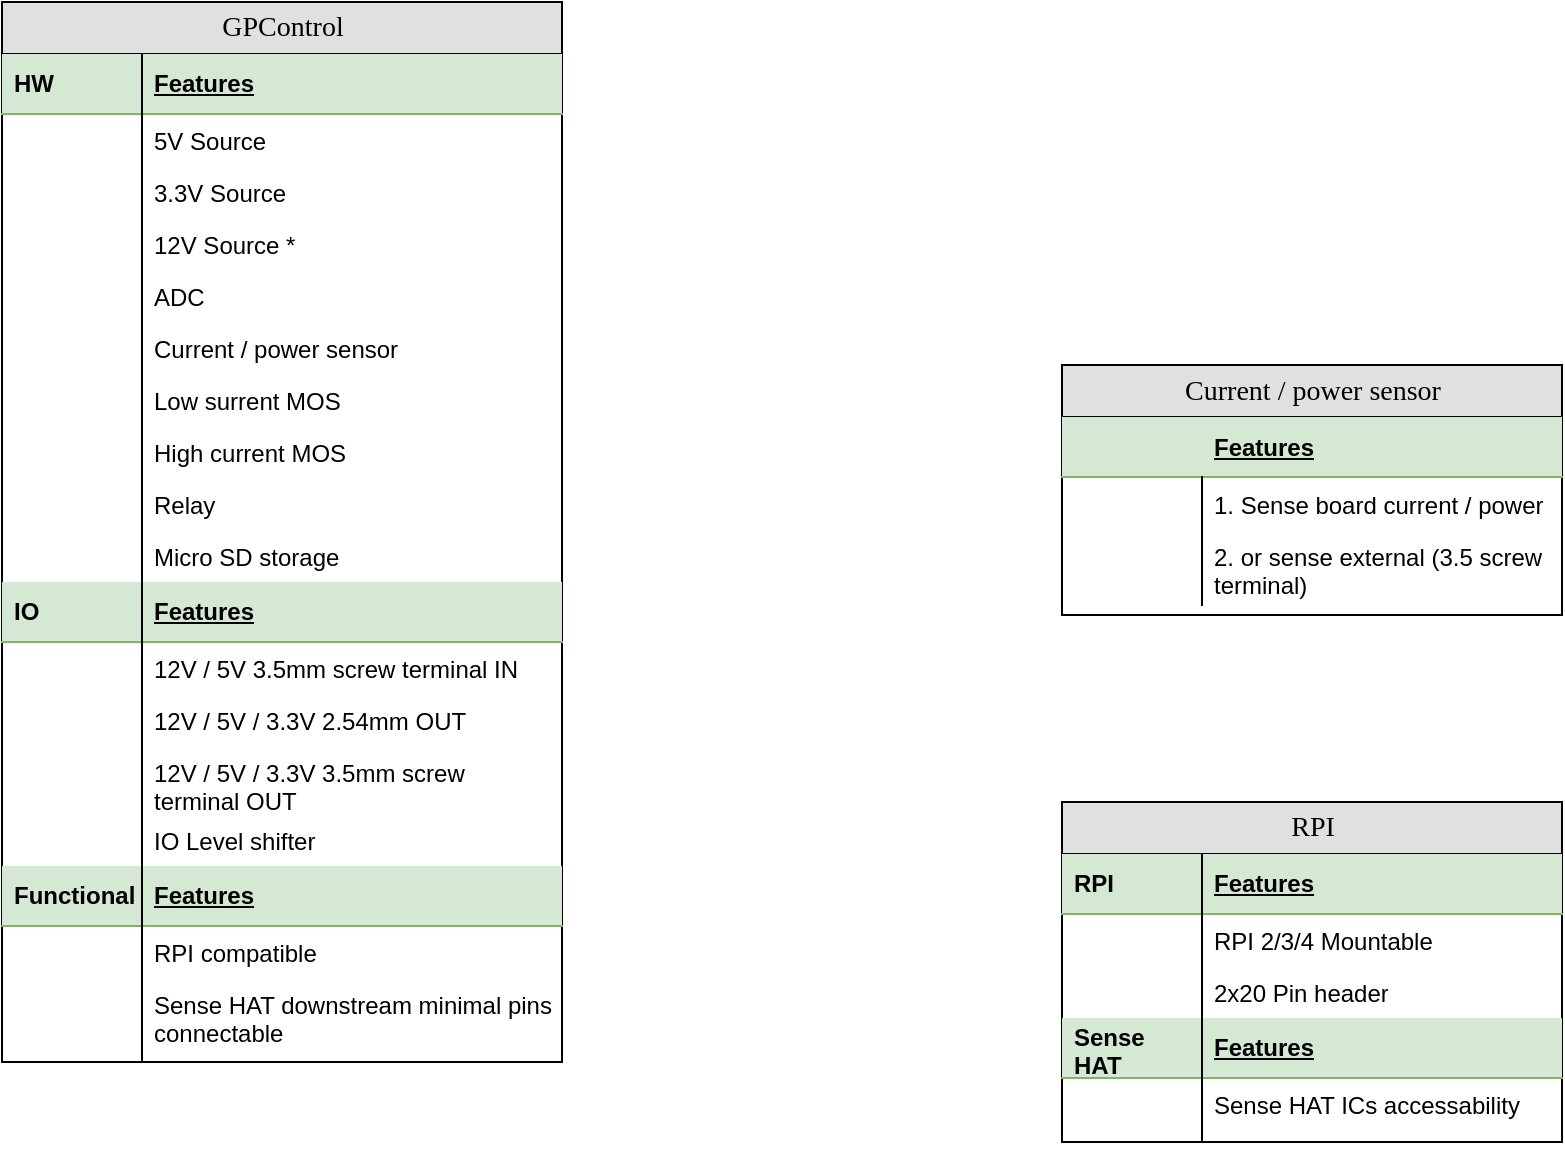<mxfile version="20.2.3" type="device"><diagram name="Page-1" id="e56a1550-8fbb-45ad-956c-1786394a9013"><mxGraphModel dx="1102" dy="929" grid="1" gridSize="10" guides="1" tooltips="1" connect="1" arrows="1" fold="1" page="1" pageScale="1" pageWidth="1100" pageHeight="850" background="none" math="0" shadow="0"><root><mxCell id="0"/><mxCell id="1" parent="0"/><mxCell id="2e49270ec7c68f3f-30" value="GPControl" style="swimlane;html=1;fontStyle=0;childLayout=stackLayout;horizontal=1;startSize=26;fillColor=#e0e0e0;horizontalStack=0;resizeParent=1;resizeLast=0;collapsible=1;marginBottom=0;swimlaneFillColor=#ffffff;align=center;rounded=0;shadow=0;comic=0;labelBackgroundColor=none;strokeWidth=1;fontFamily=Verdana;fontSize=14" parent="1" vertex="1"><mxGeometry x="180" y="150" width="280" height="530" as="geometry"/></mxCell><mxCell id="2e49270ec7c68f3f-31" value="&lt;blockquote style=&quot;margin: 0 0 0 40px; border: none; padding: 0px;&quot;&gt;Features&lt;/blockquote&gt;" style="shape=partialRectangle;top=0;left=0;right=0;bottom=1;html=1;align=left;verticalAlign=middle;fillColor=#d5e8d4;spacingLeft=34;spacingRight=4;whiteSpace=wrap;overflow=hidden;rotatable=0;points=[[0,0.5],[1,0.5]];portConstraint=eastwest;dropTarget=0;fontStyle=5;strokeColor=#82b366;" parent="2e49270ec7c68f3f-30" vertex="1"><mxGeometry y="26" width="280" height="30" as="geometry"/></mxCell><mxCell id="2e49270ec7c68f3f-32" value="HW" style="shape=partialRectangle;top=0;left=0;bottom=0;html=1;fillColor=none;align=left;verticalAlign=middle;spacingLeft=4;spacingRight=4;whiteSpace=wrap;overflow=hidden;rotatable=0;points=[];portConstraint=eastwest;part=1;fontStyle=1" parent="2e49270ec7c68f3f-31" vertex="1" connectable="0"><mxGeometry width="70" height="30" as="geometry"/></mxCell><mxCell id="gdCNTryQoxBGyvjblo0V-12" value="&lt;blockquote style=&quot;margin: 0 0 0 40px; border: none; padding: 0px;&quot;&gt;5V&amp;nbsp;&lt;span style=&quot;background-color: initial;&quot;&gt;Source&lt;/span&gt;&lt;/blockquote&gt;" style="shape=partialRectangle;top=0;left=0;right=0;bottom=0;html=1;align=left;verticalAlign=top;fillColor=none;spacingLeft=34;spacingRight=4;whiteSpace=wrap;overflow=hidden;rotatable=0;points=[[0,0.5],[1,0.5]];portConstraint=eastwest;dropTarget=0;" parent="2e49270ec7c68f3f-30" vertex="1"><mxGeometry y="56" width="280" height="26" as="geometry"/></mxCell><mxCell id="gdCNTryQoxBGyvjblo0V-13" value="" style="shape=partialRectangle;top=0;left=0;bottom=0;html=1;fillColor=none;align=left;verticalAlign=top;spacingLeft=4;spacingRight=4;whiteSpace=wrap;overflow=hidden;rotatable=0;points=[];portConstraint=eastwest;part=1;" parent="gdCNTryQoxBGyvjblo0V-12" vertex="1" connectable="0"><mxGeometry width="70" height="26" as="geometry"/></mxCell><mxCell id="gdCNTryQoxBGyvjblo0V-14" value="&lt;blockquote style=&quot;margin: 0 0 0 40px; border: none; padding: 0px;&quot;&gt;3.3V&amp;nbsp;&lt;span style=&quot;background-color: initial;&quot;&gt;Source&lt;/span&gt;&lt;/blockquote&gt;" style="shape=partialRectangle;top=0;left=0;right=0;bottom=0;html=1;align=left;verticalAlign=top;fillColor=none;spacingLeft=34;spacingRight=4;whiteSpace=wrap;overflow=hidden;rotatable=0;points=[[0,0.5],[1,0.5]];portConstraint=eastwest;dropTarget=0;" parent="2e49270ec7c68f3f-30" vertex="1"><mxGeometry y="82" width="280" height="26" as="geometry"/></mxCell><mxCell id="gdCNTryQoxBGyvjblo0V-15" value="" style="shape=partialRectangle;top=0;left=0;bottom=0;html=1;fillColor=none;align=left;verticalAlign=top;spacingLeft=4;spacingRight=4;whiteSpace=wrap;overflow=hidden;rotatable=0;points=[];portConstraint=eastwest;part=1;" parent="gdCNTryQoxBGyvjblo0V-14" vertex="1" connectable="0"><mxGeometry width="70" height="26" as="geometry"/></mxCell><mxCell id="gdCNTryQoxBGyvjblo0V-10" value="&lt;blockquote style=&quot;margin: 0 0 0 40px; border: none; padding: 0px;&quot;&gt;12V Source *&lt;/blockquote&gt;" style="shape=partialRectangle;top=0;left=0;right=0;bottom=0;html=1;align=left;verticalAlign=top;fillColor=none;spacingLeft=34;spacingRight=4;whiteSpace=wrap;overflow=hidden;rotatable=0;points=[[0,0.5],[1,0.5]];portConstraint=eastwest;dropTarget=0;" parent="2e49270ec7c68f3f-30" vertex="1"><mxGeometry y="108" width="280" height="26" as="geometry"/></mxCell><mxCell id="gdCNTryQoxBGyvjblo0V-11" value="" style="shape=partialRectangle;top=0;left=0;bottom=0;html=1;fillColor=none;align=left;verticalAlign=top;spacingLeft=4;spacingRight=4;whiteSpace=wrap;overflow=hidden;rotatable=0;points=[];portConstraint=eastwest;part=1;" parent="gdCNTryQoxBGyvjblo0V-10" vertex="1" connectable="0"><mxGeometry width="70" height="26" as="geometry"/></mxCell><mxCell id="gdCNTryQoxBGyvjblo0V-72" value="&lt;blockquote style=&quot;margin: 0 0 0 40px; border: none; padding: 0px;&quot;&gt;ADC&lt;/blockquote&gt;" style="shape=partialRectangle;top=0;left=0;right=0;bottom=0;html=1;align=left;verticalAlign=top;fillColor=none;spacingLeft=34;spacingRight=4;whiteSpace=wrap;overflow=hidden;rotatable=0;points=[[0,0.5],[1,0.5]];portConstraint=eastwest;dropTarget=0;" parent="2e49270ec7c68f3f-30" vertex="1"><mxGeometry y="134" width="280" height="26" as="geometry"/></mxCell><mxCell id="gdCNTryQoxBGyvjblo0V-73" value="" style="shape=partialRectangle;top=0;left=0;bottom=0;html=1;fillColor=none;align=left;verticalAlign=top;spacingLeft=4;spacingRight=4;whiteSpace=wrap;overflow=hidden;rotatable=0;points=[];portConstraint=eastwest;part=1;" parent="gdCNTryQoxBGyvjblo0V-72" vertex="1" connectable="0"><mxGeometry width="70" height="26" as="geometry"/></mxCell><mxCell id="2e49270ec7c68f3f-33" value="&lt;blockquote style=&quot;margin: 0 0 0 40px; border: none; padding: 0px;&quot;&gt;Current / power sensor&lt;/blockquote&gt;" style="shape=partialRectangle;top=0;left=0;right=0;bottom=0;html=1;align=left;verticalAlign=top;fillColor=none;spacingLeft=34;spacingRight=4;whiteSpace=wrap;overflow=hidden;rotatable=0;points=[[0,0.5],[1,0.5]];portConstraint=eastwest;dropTarget=0;" parent="2e49270ec7c68f3f-30" vertex="1"><mxGeometry y="160" width="280" height="26" as="geometry"/></mxCell><mxCell id="2e49270ec7c68f3f-34" value="" style="shape=partialRectangle;top=0;left=0;bottom=0;html=1;fillColor=none;align=left;verticalAlign=top;spacingLeft=4;spacingRight=4;whiteSpace=wrap;overflow=hidden;rotatable=0;points=[];portConstraint=eastwest;part=1;" parent="2e49270ec7c68f3f-33" vertex="1" connectable="0"><mxGeometry width="70" height="26" as="geometry"/></mxCell><mxCell id="2e49270ec7c68f3f-35" value="&lt;blockquote style=&quot;margin: 0 0 0 40px; border: none; padding: 0px;&quot;&gt;Low surrent MOS&lt;/blockquote&gt;" style="shape=partialRectangle;top=0;left=0;right=0;bottom=0;html=1;align=left;verticalAlign=top;fillColor=none;spacingLeft=34;spacingRight=4;whiteSpace=wrap;overflow=hidden;rotatable=0;points=[[0,0.5],[1,0.5]];portConstraint=eastwest;dropTarget=0;" parent="2e49270ec7c68f3f-30" vertex="1"><mxGeometry y="186" width="280" height="26" as="geometry"/></mxCell><mxCell id="2e49270ec7c68f3f-36" value="" style="shape=partialRectangle;top=0;left=0;bottom=0;html=1;fillColor=none;align=left;verticalAlign=top;spacingLeft=4;spacingRight=4;whiteSpace=wrap;overflow=hidden;rotatable=0;points=[];portConstraint=eastwest;part=1;" parent="2e49270ec7c68f3f-35" vertex="1" connectable="0"><mxGeometry width="70" height="26" as="geometry"/></mxCell><mxCell id="2e49270ec7c68f3f-37" value="&lt;blockquote style=&quot;margin: 0 0 0 40px; border: none; padding: 0px;&quot;&gt;High current MOS&lt;/blockquote&gt;" style="shape=partialRectangle;top=0;left=0;right=0;bottom=0;html=1;align=left;verticalAlign=top;fillColor=none;spacingLeft=34;spacingRight=4;whiteSpace=wrap;overflow=hidden;rotatable=0;points=[[0,0.5],[1,0.5]];portConstraint=eastwest;dropTarget=0;" parent="2e49270ec7c68f3f-30" vertex="1"><mxGeometry y="212" width="280" height="26" as="geometry"/></mxCell><mxCell id="2e49270ec7c68f3f-38" value="" style="shape=partialRectangle;top=0;left=0;bottom=0;html=1;fillColor=none;align=left;verticalAlign=top;spacingLeft=4;spacingRight=4;whiteSpace=wrap;overflow=hidden;rotatable=0;points=[];portConstraint=eastwest;part=1;" parent="2e49270ec7c68f3f-37" vertex="1" connectable="0"><mxGeometry width="70" height="26" as="geometry"/></mxCell><mxCell id="gdCNTryQoxBGyvjblo0V-18" value="&lt;blockquote style=&quot;margin: 0 0 0 40px; border: none; padding: 0px;&quot;&gt;Relay&lt;/blockquote&gt;" style="shape=partialRectangle;top=0;left=0;right=0;bottom=0;html=1;align=left;verticalAlign=top;fillColor=none;spacingLeft=34;spacingRight=4;whiteSpace=wrap;overflow=hidden;rotatable=0;points=[[0,0.5],[1,0.5]];portConstraint=eastwest;dropTarget=0;" parent="2e49270ec7c68f3f-30" vertex="1"><mxGeometry y="238" width="280" height="26" as="geometry"/></mxCell><mxCell id="gdCNTryQoxBGyvjblo0V-19" value="" style="shape=partialRectangle;top=0;left=0;bottom=0;html=1;fillColor=none;align=left;verticalAlign=top;spacingLeft=4;spacingRight=4;whiteSpace=wrap;overflow=hidden;rotatable=0;points=[];portConstraint=eastwest;part=1;" parent="gdCNTryQoxBGyvjblo0V-18" vertex="1" connectable="0"><mxGeometry width="70" height="26" as="geometry"/></mxCell><mxCell id="gdCNTryQoxBGyvjblo0V-20" value="&lt;blockquote style=&quot;margin: 0 0 0 40px; border: none; padding: 0px;&quot;&gt;Micro SD storage&lt;/blockquote&gt;" style="shape=partialRectangle;top=0;left=0;right=0;bottom=0;html=1;align=left;verticalAlign=top;fillColor=none;spacingLeft=34;spacingRight=4;whiteSpace=wrap;overflow=hidden;rotatable=0;points=[[0,0.5],[1,0.5]];portConstraint=eastwest;dropTarget=0;" parent="2e49270ec7c68f3f-30" vertex="1"><mxGeometry y="264" width="280" height="26" as="geometry"/></mxCell><mxCell id="gdCNTryQoxBGyvjblo0V-21" value="" style="shape=partialRectangle;top=0;left=0;bottom=0;html=1;fillColor=none;align=left;verticalAlign=top;spacingLeft=4;spacingRight=4;whiteSpace=wrap;overflow=hidden;rotatable=0;points=[];portConstraint=eastwest;part=1;" parent="gdCNTryQoxBGyvjblo0V-20" vertex="1" connectable="0"><mxGeometry width="70" height="26" as="geometry"/></mxCell><mxCell id="gdCNTryQoxBGyvjblo0V-47" value="&lt;blockquote style=&quot;margin: 0 0 0 40px; border: none; padding: 0px;&quot;&gt;Features&lt;/blockquote&gt;" style="shape=partialRectangle;top=0;left=0;right=0;bottom=1;html=1;align=left;verticalAlign=middle;spacingLeft=34;spacingRight=4;whiteSpace=wrap;overflow=hidden;rotatable=0;points=[[0,0.5],[1,0.5]];portConstraint=eastwest;dropTarget=0;fontStyle=5;sketch=0;shadow=0;fillColor=#d5e8d4;strokeColor=#82b366;" parent="2e49270ec7c68f3f-30" vertex="1"><mxGeometry y="290" width="280" height="30" as="geometry"/></mxCell><mxCell id="gdCNTryQoxBGyvjblo0V-48" value="IO" style="shape=partialRectangle;top=0;left=0;bottom=0;html=1;fillColor=none;align=left;verticalAlign=middle;spacingLeft=4;spacingRight=4;whiteSpace=wrap;overflow=hidden;rotatable=0;points=[];portConstraint=eastwest;part=1;fontStyle=1" parent="gdCNTryQoxBGyvjblo0V-47" vertex="1" connectable="0"><mxGeometry width="70" height="30" as="geometry"/></mxCell><mxCell id="gdCNTryQoxBGyvjblo0V-53" value="&lt;blockquote style=&quot;margin: 0 0 0 40px; border: none; padding: 0px;&quot;&gt;12V / 5V 3.5mm screw terminal IN&lt;/blockquote&gt;" style="shape=partialRectangle;top=0;left=0;right=0;bottom=0;html=1;align=left;verticalAlign=top;fillColor=none;spacingLeft=34;spacingRight=4;whiteSpace=wrap;overflow=hidden;rotatable=0;points=[[0,0.5],[1,0.5]];portConstraint=eastwest;dropTarget=0;" parent="2e49270ec7c68f3f-30" vertex="1"><mxGeometry y="320" width="280" height="26" as="geometry"/></mxCell><mxCell id="gdCNTryQoxBGyvjblo0V-54" value="" style="shape=partialRectangle;top=0;left=0;bottom=0;html=1;fillColor=none;align=left;verticalAlign=top;spacingLeft=4;spacingRight=4;whiteSpace=wrap;overflow=hidden;rotatable=0;points=[];portConstraint=eastwest;part=1;" parent="gdCNTryQoxBGyvjblo0V-53" vertex="1" connectable="0"><mxGeometry width="70" height="26" as="geometry"/></mxCell><mxCell id="gdCNTryQoxBGyvjblo0V-49" value="&lt;blockquote style=&quot;margin: 0 0 0 40px; border: none; padding: 0px;&quot;&gt;12V / 5V / 3.3V 2.54mm OUT&lt;/blockquote&gt;" style="shape=partialRectangle;top=0;left=0;right=0;bottom=0;html=1;align=left;verticalAlign=top;fillColor=none;spacingLeft=34;spacingRight=4;whiteSpace=wrap;overflow=hidden;rotatable=0;points=[[0,0.5],[1,0.5]];portConstraint=eastwest;dropTarget=0;" parent="2e49270ec7c68f3f-30" vertex="1"><mxGeometry y="346" width="280" height="26" as="geometry"/></mxCell><mxCell id="gdCNTryQoxBGyvjblo0V-50" value="" style="shape=partialRectangle;top=0;left=0;bottom=0;html=1;fillColor=none;align=left;verticalAlign=top;spacingLeft=4;spacingRight=4;whiteSpace=wrap;overflow=hidden;rotatable=0;points=[];portConstraint=eastwest;part=1;" parent="gdCNTryQoxBGyvjblo0V-49" vertex="1" connectable="0"><mxGeometry width="70" height="26" as="geometry"/></mxCell><mxCell id="gdCNTryQoxBGyvjblo0V-51" value="&lt;blockquote style=&quot;margin: 0 0 0 40px; border: none; padding: 0px;&quot;&gt;12V / 5V / 3.3V 3.5mm screw terminal OUT&lt;/blockquote&gt;" style="shape=partialRectangle;top=0;left=0;right=0;bottom=0;html=1;align=left;verticalAlign=top;fillColor=none;spacingLeft=34;spacingRight=4;whiteSpace=wrap;overflow=hidden;rotatable=0;points=[[0,0.5],[1,0.5]];portConstraint=eastwest;dropTarget=0;" parent="2e49270ec7c68f3f-30" vertex="1"><mxGeometry y="372" width="280" height="34" as="geometry"/></mxCell><mxCell id="gdCNTryQoxBGyvjblo0V-52" value="" style="shape=partialRectangle;top=0;left=0;bottom=0;html=1;fillColor=none;align=left;verticalAlign=top;spacingLeft=4;spacingRight=4;whiteSpace=wrap;overflow=hidden;rotatable=0;points=[];portConstraint=eastwest;part=1;" parent="gdCNTryQoxBGyvjblo0V-51" vertex="1" connectable="0"><mxGeometry width="70" height="34" as="geometry"/></mxCell><mxCell id="gdCNTryQoxBGyvjblo0V-70" value="&lt;blockquote style=&quot;margin: 0 0 0 40px; border: none; padding: 0px;&quot;&gt;IO Level shifter&lt;/blockquote&gt;" style="shape=partialRectangle;top=0;left=0;right=0;bottom=0;html=1;align=left;verticalAlign=top;fillColor=none;spacingLeft=34;spacingRight=4;whiteSpace=wrap;overflow=hidden;rotatable=0;points=[[0,0.5],[1,0.5]];portConstraint=eastwest;dropTarget=0;" parent="2e49270ec7c68f3f-30" vertex="1"><mxGeometry y="406" width="280" height="26" as="geometry"/></mxCell><mxCell id="gdCNTryQoxBGyvjblo0V-71" value="" style="shape=partialRectangle;top=0;left=0;bottom=0;html=1;fillColor=none;align=left;verticalAlign=top;spacingLeft=4;spacingRight=4;whiteSpace=wrap;overflow=hidden;rotatable=0;points=[];portConstraint=eastwest;part=1;" parent="gdCNTryQoxBGyvjblo0V-70" vertex="1" connectable="0"><mxGeometry width="70" height="26" as="geometry"/></mxCell><mxCell id="gdCNTryQoxBGyvjblo0V-2" value="&lt;blockquote style=&quot;margin: 0 0 0 40px; border: none; padding: 0px;&quot;&gt;Features&lt;/blockquote&gt;" style="shape=partialRectangle;top=0;left=0;right=0;bottom=1;html=1;align=left;verticalAlign=middle;spacingLeft=34;spacingRight=4;whiteSpace=wrap;overflow=hidden;rotatable=0;points=[[0,0.5],[1,0.5]];portConstraint=eastwest;dropTarget=0;fontStyle=5;sketch=0;shadow=0;fillColor=#d5e8d4;strokeColor=#82b366;" parent="2e49270ec7c68f3f-30" vertex="1"><mxGeometry y="432" width="280" height="30" as="geometry"/></mxCell><mxCell id="gdCNTryQoxBGyvjblo0V-3" value="Functional" style="shape=partialRectangle;top=0;left=0;bottom=0;html=1;fillColor=none;align=left;verticalAlign=middle;spacingLeft=4;spacingRight=4;whiteSpace=wrap;overflow=hidden;rotatable=0;points=[];portConstraint=eastwest;part=1;fontStyle=1" parent="gdCNTryQoxBGyvjblo0V-2" vertex="1" connectable="0"><mxGeometry width="70" height="30" as="geometry"/></mxCell><mxCell id="2e49270ec7c68f3f-39" value="&lt;blockquote style=&quot;margin: 0 0 0 40px; border: none; padding: 0px;&quot;&gt;RPI compatible&lt;/blockquote&gt;" style="shape=partialRectangle;top=0;left=0;right=0;bottom=0;html=1;align=left;verticalAlign=top;fillColor=none;spacingLeft=34;spacingRight=4;whiteSpace=wrap;overflow=hidden;rotatable=0;points=[[0,0.5],[1,0.5]];portConstraint=eastwest;dropTarget=0;" parent="2e49270ec7c68f3f-30" vertex="1"><mxGeometry y="462" width="280" height="26" as="geometry"/></mxCell><mxCell id="2e49270ec7c68f3f-40" value="" style="shape=partialRectangle;top=0;left=0;bottom=0;html=1;fillColor=none;align=left;verticalAlign=top;spacingLeft=4;spacingRight=4;whiteSpace=wrap;overflow=hidden;rotatable=0;points=[];portConstraint=eastwest;part=1;" parent="2e49270ec7c68f3f-39" vertex="1" connectable="0"><mxGeometry width="70" height="26" as="geometry"/></mxCell><mxCell id="yj8VE9MjM2BSEFrw29Fp-3" value="&lt;blockquote style=&quot;margin: 0 0 0 40px; border: none; padding: 0px;&quot;&gt;Sense HAT downstream minimal pins&lt;/blockquote&gt;&lt;blockquote style=&quot;margin: 0 0 0 40px; border: none; padding: 0px;&quot;&gt;connectable&lt;/blockquote&gt;" style="shape=partialRectangle;top=0;left=0;right=0;bottom=0;html=1;align=left;verticalAlign=top;fillColor=none;spacingLeft=34;spacingRight=4;whiteSpace=wrap;overflow=hidden;rotatable=0;points=[[0,0.5],[1,0.5]];portConstraint=eastwest;dropTarget=0;" vertex="1" parent="2e49270ec7c68f3f-30"><mxGeometry y="488" width="280" height="42" as="geometry"/></mxCell><mxCell id="yj8VE9MjM2BSEFrw29Fp-4" value="" style="shape=partialRectangle;top=0;left=0;bottom=0;html=1;fillColor=none;align=left;verticalAlign=top;spacingLeft=4;spacingRight=4;whiteSpace=wrap;overflow=hidden;rotatable=0;points=[];portConstraint=eastwest;part=1;" vertex="1" connectable="0" parent="yj8VE9MjM2BSEFrw29Fp-3"><mxGeometry width="70" height="42" as="geometry"/></mxCell><mxCell id="gdCNTryQoxBGyvjblo0V-22" value="RPI" style="swimlane;html=1;fontStyle=0;childLayout=stackLayout;horizontal=1;startSize=26;fillColor=#e0e0e0;horizontalStack=0;resizeParent=1;resizeLast=0;collapsible=1;marginBottom=0;swimlaneFillColor=#ffffff;align=center;rounded=0;shadow=0;comic=0;labelBackgroundColor=none;strokeWidth=1;fontFamily=Verdana;fontSize=14" parent="1" vertex="1"><mxGeometry x="710" y="550" width="250" height="170" as="geometry"/></mxCell><mxCell id="gdCNTryQoxBGyvjblo0V-23" value="&lt;blockquote style=&quot;margin: 0 0 0 40px; border: none; padding: 0px;&quot;&gt;Features&lt;/blockquote&gt;" style="shape=partialRectangle;top=0;left=0;right=0;bottom=1;html=1;align=left;verticalAlign=middle;fillColor=#d5e8d4;spacingLeft=34;spacingRight=4;whiteSpace=wrap;overflow=hidden;rotatable=0;points=[[0,0.5],[1,0.5]];portConstraint=eastwest;dropTarget=0;fontStyle=5;strokeColor=#82b366;" parent="gdCNTryQoxBGyvjblo0V-22" vertex="1"><mxGeometry y="26" width="250" height="30" as="geometry"/></mxCell><mxCell id="gdCNTryQoxBGyvjblo0V-24" value="RPI" style="shape=partialRectangle;top=0;left=0;bottom=0;html=1;fillColor=none;align=left;verticalAlign=middle;spacingLeft=4;spacingRight=4;whiteSpace=wrap;overflow=hidden;rotatable=0;points=[];portConstraint=eastwest;part=1;fontStyle=1" parent="gdCNTryQoxBGyvjblo0V-23" vertex="1" connectable="0"><mxGeometry width="70" height="30" as="geometry"/></mxCell><mxCell id="gdCNTryQoxBGyvjblo0V-25" value="&lt;blockquote style=&quot;margin: 0 0 0 40px; border: none; padding: 0px;&quot;&gt;RPI 2/3/4 Mountable&lt;/blockquote&gt;" style="shape=partialRectangle;top=0;left=0;right=0;bottom=0;html=1;align=left;verticalAlign=top;fillColor=none;spacingLeft=34;spacingRight=4;whiteSpace=wrap;overflow=hidden;rotatable=0;points=[[0,0.5],[1,0.5]];portConstraint=eastwest;dropTarget=0;" parent="gdCNTryQoxBGyvjblo0V-22" vertex="1"><mxGeometry y="56" width="250" height="26" as="geometry"/></mxCell><mxCell id="gdCNTryQoxBGyvjblo0V-26" value="" style="shape=partialRectangle;top=0;left=0;bottom=0;html=1;fillColor=none;align=left;verticalAlign=top;spacingLeft=4;spacingRight=4;whiteSpace=wrap;overflow=hidden;rotatable=0;points=[];portConstraint=eastwest;part=1;" parent="gdCNTryQoxBGyvjblo0V-25" vertex="1" connectable="0"><mxGeometry width="70" height="26" as="geometry"/></mxCell><mxCell id="gdCNTryQoxBGyvjblo0V-27" value="&lt;blockquote style=&quot;margin: 0 0 0 40px; border: none; padding: 0px;&quot;&gt;2x20 Pin header&lt;/blockquote&gt;" style="shape=partialRectangle;top=0;left=0;right=0;bottom=0;html=1;align=left;verticalAlign=top;fillColor=none;spacingLeft=34;spacingRight=4;whiteSpace=wrap;overflow=hidden;rotatable=0;points=[[0,0.5],[1,0.5]];portConstraint=eastwest;dropTarget=0;" parent="gdCNTryQoxBGyvjblo0V-22" vertex="1"><mxGeometry y="82" width="250" height="26" as="geometry"/></mxCell><mxCell id="gdCNTryQoxBGyvjblo0V-28" value="" style="shape=partialRectangle;top=0;left=0;bottom=0;html=1;fillColor=none;align=left;verticalAlign=top;spacingLeft=4;spacingRight=4;whiteSpace=wrap;overflow=hidden;rotatable=0;points=[];portConstraint=eastwest;part=1;" parent="gdCNTryQoxBGyvjblo0V-27" vertex="1" connectable="0"><mxGeometry width="70" height="26" as="geometry"/></mxCell><mxCell id="gdCNTryQoxBGyvjblo0V-43" value="&lt;blockquote style=&quot;margin: 0 0 0 40px; border: none; padding: 0px;&quot;&gt;Features&lt;/blockquote&gt;" style="shape=partialRectangle;top=0;left=0;right=0;bottom=1;html=1;align=left;verticalAlign=middle;spacingLeft=34;spacingRight=4;whiteSpace=wrap;overflow=hidden;rotatable=0;points=[[0,0.5],[1,0.5]];portConstraint=eastwest;dropTarget=0;fontStyle=5;sketch=0;shadow=0;fillColor=#d5e8d4;strokeColor=#82b366;" parent="gdCNTryQoxBGyvjblo0V-22" vertex="1"><mxGeometry y="108" width="250" height="30" as="geometry"/></mxCell><mxCell id="gdCNTryQoxBGyvjblo0V-44" value="Sense HAT" style="shape=partialRectangle;top=0;left=0;bottom=0;html=1;fillColor=none;align=left;verticalAlign=middle;spacingLeft=4;spacingRight=4;whiteSpace=wrap;overflow=hidden;rotatable=0;points=[];portConstraint=eastwest;part=1;fontStyle=1" parent="gdCNTryQoxBGyvjblo0V-43" vertex="1" connectable="0"><mxGeometry width="70" height="30" as="geometry"/></mxCell><mxCell id="gdCNTryQoxBGyvjblo0V-45" value="&lt;blockquote style=&quot;margin: 0 0 0 40px; border: none; padding: 0px;&quot;&gt;Sense HAT ICs accessability&lt;/blockquote&gt;" style="shape=partialRectangle;top=0;left=0;right=0;bottom=0;html=1;align=left;verticalAlign=top;fillColor=none;spacingLeft=34;spacingRight=4;whiteSpace=wrap;overflow=hidden;rotatable=0;points=[[0,0.5],[1,0.5]];portConstraint=eastwest;dropTarget=0;" parent="gdCNTryQoxBGyvjblo0V-22" vertex="1"><mxGeometry y="138" width="250" height="32" as="geometry"/></mxCell><mxCell id="gdCNTryQoxBGyvjblo0V-46" value="" style="shape=partialRectangle;top=0;left=0;bottom=0;html=1;fillColor=none;align=left;verticalAlign=top;spacingLeft=4;spacingRight=4;whiteSpace=wrap;overflow=hidden;rotatable=0;points=[];portConstraint=eastwest;part=1;" parent="gdCNTryQoxBGyvjblo0V-45" vertex="1" connectable="0"><mxGeometry width="70" height="32" as="geometry"/></mxCell><mxCell id="gdCNTryQoxBGyvjblo0V-55" value="Current / power sensor" style="swimlane;html=1;fontStyle=0;childLayout=stackLayout;horizontal=1;startSize=26;fillColor=#e0e0e0;horizontalStack=0;resizeParent=1;resizeLast=0;collapsible=1;marginBottom=0;swimlaneFillColor=#ffffff;align=center;rounded=0;shadow=0;comic=0;labelBackgroundColor=none;strokeWidth=1;fontFamily=Verdana;fontSize=14" parent="1" vertex="1"><mxGeometry x="710" y="331.5" width="250" height="125" as="geometry"/></mxCell><mxCell id="gdCNTryQoxBGyvjblo0V-56" value="&lt;blockquote style=&quot;margin: 0 0 0 40px; border: none; padding: 0px;&quot;&gt;&lt;span style=&quot;background-color: initial;&quot;&gt;Features&lt;/span&gt;&lt;/blockquote&gt;" style="shape=partialRectangle;top=0;left=0;right=0;bottom=1;html=1;align=left;verticalAlign=middle;fillColor=#d5e8d4;spacingLeft=34;spacingRight=4;whiteSpace=wrap;overflow=hidden;rotatable=0;points=[[0,0.5],[1,0.5]];portConstraint=eastwest;dropTarget=0;fontStyle=5;strokeColor=#82b366;" parent="gdCNTryQoxBGyvjblo0V-55" vertex="1"><mxGeometry y="26" width="250" height="30" as="geometry"/></mxCell><mxCell id="gdCNTryQoxBGyvjblo0V-58" value="&lt;blockquote style=&quot;margin: 0 0 0 40px; border: none; padding: 0px;&quot;&gt;1. Sense board current / power&lt;/blockquote&gt;" style="shape=partialRectangle;top=0;left=0;right=0;bottom=0;html=1;align=left;verticalAlign=top;fillColor=none;spacingLeft=34;spacingRight=4;whiteSpace=wrap;overflow=hidden;rotatable=0;points=[[0,0.5],[1,0.5]];portConstraint=eastwest;dropTarget=0;" parent="gdCNTryQoxBGyvjblo0V-55" vertex="1"><mxGeometry y="56" width="250" height="26" as="geometry"/></mxCell><mxCell id="gdCNTryQoxBGyvjblo0V-59" value="" style="shape=partialRectangle;top=0;left=0;bottom=0;html=1;fillColor=none;align=left;verticalAlign=top;spacingLeft=4;spacingRight=4;whiteSpace=wrap;overflow=hidden;rotatable=0;points=[];portConstraint=eastwest;part=1;" parent="gdCNTryQoxBGyvjblo0V-58" vertex="1" connectable="0"><mxGeometry width="70" height="26" as="geometry"/></mxCell><mxCell id="gdCNTryQoxBGyvjblo0V-60" value="&lt;blockquote style=&quot;margin: 0 0 0 40px; border: none; padding: 0px;&quot;&gt;2. or sense external (3.5 screw terminal)&lt;br&gt;&lt;/blockquote&gt;" style="shape=partialRectangle;top=0;left=0;right=0;bottom=0;html=1;align=left;verticalAlign=top;fillColor=none;spacingLeft=34;spacingRight=4;whiteSpace=wrap;overflow=hidden;rotatable=0;points=[[0,0.5],[1,0.5]];portConstraint=eastwest;dropTarget=0;" parent="gdCNTryQoxBGyvjblo0V-55" vertex="1"><mxGeometry y="82" width="250" height="38" as="geometry"/></mxCell><mxCell id="gdCNTryQoxBGyvjblo0V-61" value="" style="shape=partialRectangle;top=0;left=0;bottom=0;html=1;fillColor=none;align=left;verticalAlign=top;spacingLeft=4;spacingRight=4;whiteSpace=wrap;overflow=hidden;rotatable=0;points=[];portConstraint=eastwest;part=1;" parent="gdCNTryQoxBGyvjblo0V-60" vertex="1" connectable="0"><mxGeometry width="70" height="38" as="geometry"/></mxCell></root></mxGraphModel></diagram></mxfile>